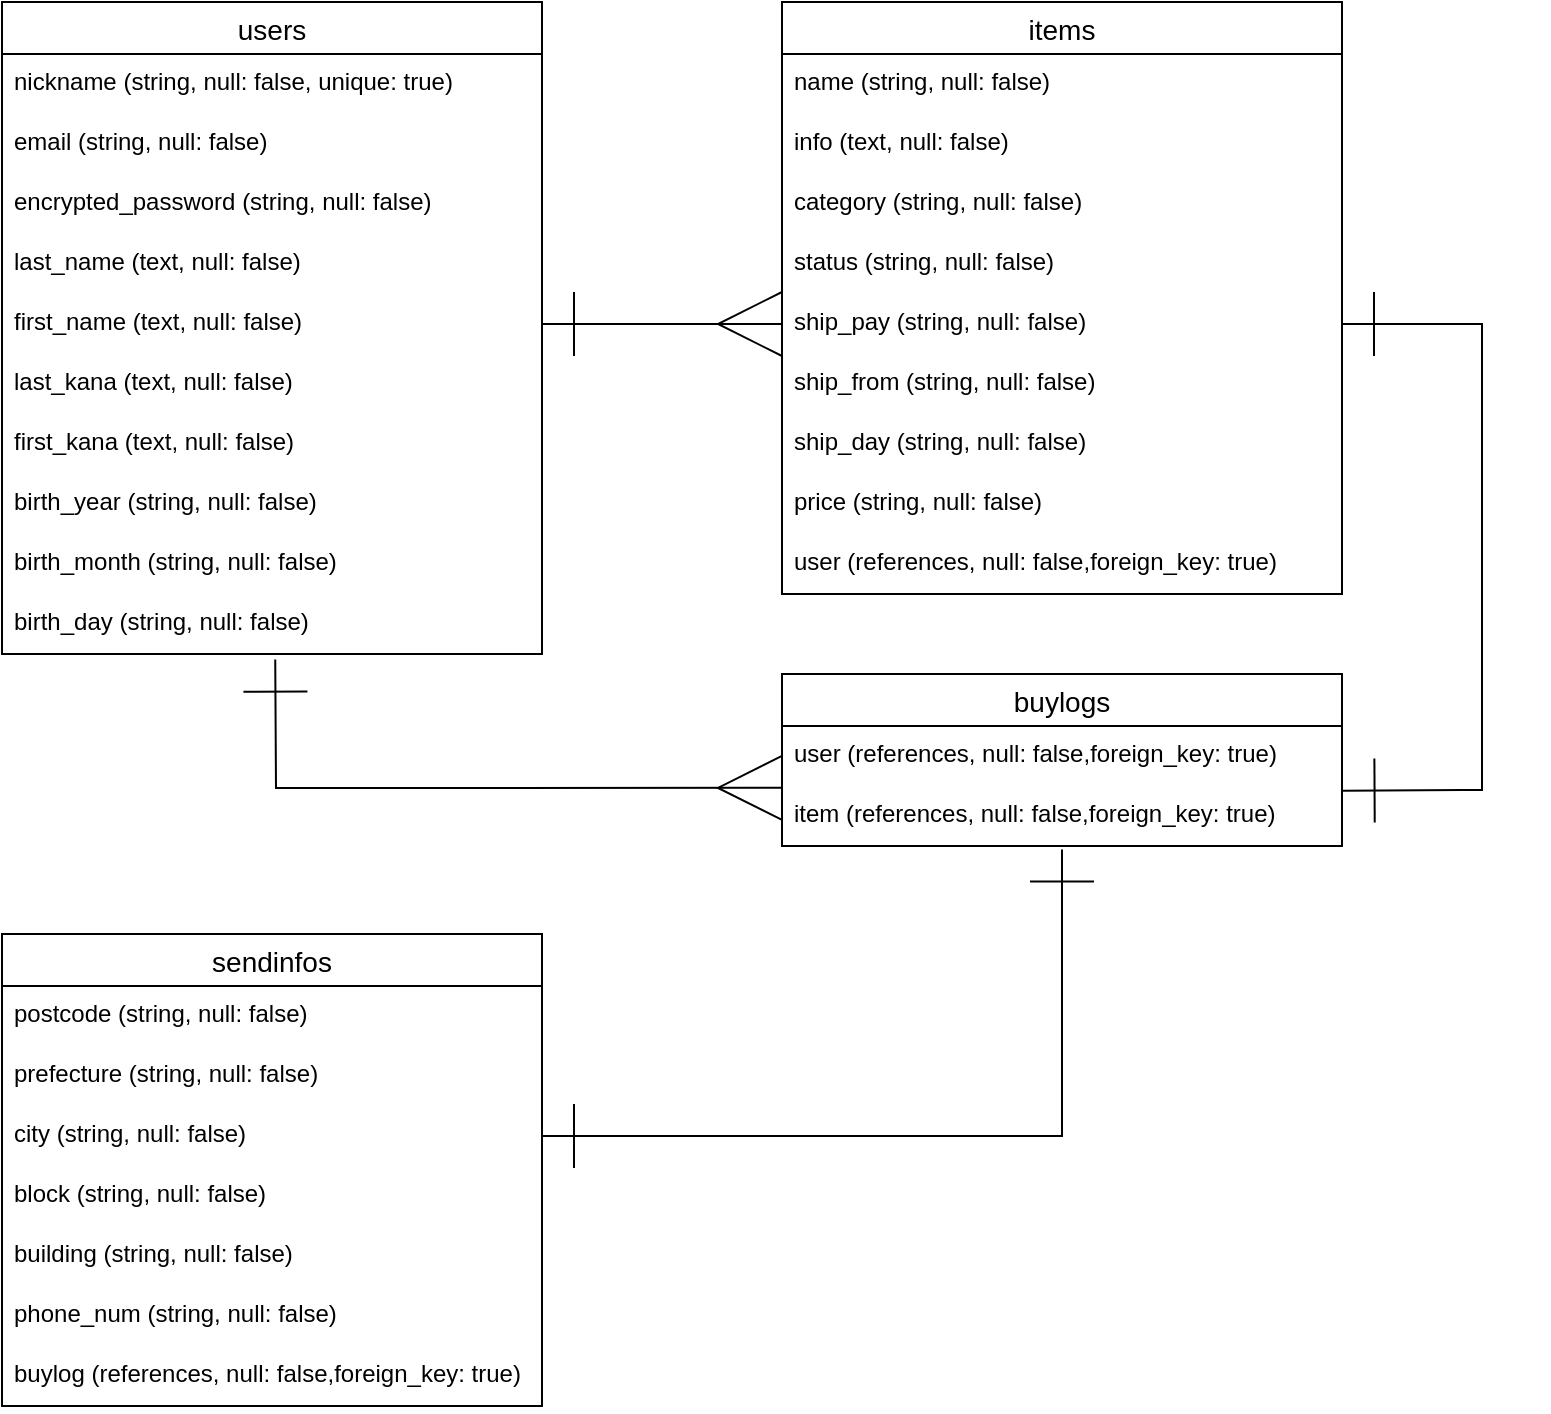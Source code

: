 <mxfile>
    <diagram id="2syeJHj-xQzmM9eQaUyl" name="ページ1">
        <mxGraphModel dx="573" dy="690" grid="1" gridSize="10" guides="1" tooltips="1" connect="1" arrows="1" fold="1" page="1" pageScale="1" pageWidth="827" pageHeight="1169" math="0" shadow="0">
            <root>
                <mxCell id="0"/>
                <mxCell id="1" parent="0"/>
                <mxCell id="45" value="users" style="swimlane;fontStyle=0;childLayout=stackLayout;horizontal=1;startSize=26;horizontalStack=0;resizeParent=1;resizeParentMax=0;resizeLast=0;collapsible=1;marginBottom=0;align=center;fontSize=14;" parent="1" vertex="1">
                    <mxGeometry x="50" y="34" width="270" height="326" as="geometry">
                        <mxRectangle x="70" y="170" width="70" height="26" as="alternateBounds"/>
                    </mxGeometry>
                </mxCell>
                <mxCell id="46" value="nickname (string, null: false, unique: true)" style="text;strokeColor=none;fillColor=none;spacingLeft=4;spacingRight=4;overflow=hidden;rotatable=0;points=[[0,0.5],[1,0.5]];portConstraint=eastwest;fontSize=12;" parent="45" vertex="1">
                    <mxGeometry y="26" width="270" height="30" as="geometry"/>
                </mxCell>
                <mxCell id="70" value="email (string, null: false)" style="text;strokeColor=none;fillColor=none;spacingLeft=4;spacingRight=4;overflow=hidden;rotatable=0;points=[[0,0.5],[1,0.5]];portConstraint=eastwest;fontSize=12;" vertex="1" parent="45">
                    <mxGeometry y="56" width="270" height="30" as="geometry"/>
                </mxCell>
                <mxCell id="71" value=" encrypted_password (string, null: false)" style="text;strokeColor=none;fillColor=none;spacingLeft=4;spacingRight=4;overflow=hidden;rotatable=0;points=[[0,0.5],[1,0.5]];portConstraint=eastwest;fontSize=12;" vertex="1" parent="45">
                    <mxGeometry y="86" width="270" height="30" as="geometry"/>
                </mxCell>
                <mxCell id="47" value="last_name (text, null: false)" style="text;strokeColor=none;fillColor=none;spacingLeft=4;spacingRight=4;overflow=hidden;rotatable=0;points=[[0,0.5],[1,0.5]];portConstraint=eastwest;fontSize=12;" parent="45" vertex="1">
                    <mxGeometry y="116" width="270" height="30" as="geometry"/>
                </mxCell>
                <mxCell id="48" value="first_name (text, null: false)" style="text;strokeColor=none;fillColor=none;spacingLeft=4;spacingRight=4;overflow=hidden;rotatable=0;points=[[0,0.5],[1,0.5]];portConstraint=eastwest;fontSize=12;" parent="45" vertex="1">
                    <mxGeometry y="146" width="270" height="30" as="geometry"/>
                </mxCell>
                <mxCell id="72" value="last_kana (text, null: false)" style="text;strokeColor=none;fillColor=none;spacingLeft=4;spacingRight=4;overflow=hidden;rotatable=0;points=[[0,0.5],[1,0.5]];portConstraint=eastwest;fontSize=12;" vertex="1" parent="45">
                    <mxGeometry y="176" width="270" height="30" as="geometry"/>
                </mxCell>
                <mxCell id="73" value="first_kana (text, null: false)" style="text;strokeColor=none;fillColor=none;spacingLeft=4;spacingRight=4;overflow=hidden;rotatable=0;points=[[0,0.5],[1,0.5]];portConstraint=eastwest;fontSize=12;" vertex="1" parent="45">
                    <mxGeometry y="206" width="270" height="30" as="geometry"/>
                </mxCell>
                <mxCell id="74" value="birth_year (string, null: false)" style="text;strokeColor=none;fillColor=none;spacingLeft=4;spacingRight=4;overflow=hidden;rotatable=0;points=[[0,0.5],[1,0.5]];portConstraint=eastwest;fontSize=12;" vertex="1" parent="45">
                    <mxGeometry y="236" width="270" height="30" as="geometry"/>
                </mxCell>
                <mxCell id="75" value="birth_month (string, null: false)" style="text;strokeColor=none;fillColor=none;spacingLeft=4;spacingRight=4;overflow=hidden;rotatable=0;points=[[0,0.5],[1,0.5]];portConstraint=eastwest;fontSize=12;" vertex="1" parent="45">
                    <mxGeometry y="266" width="270" height="30" as="geometry"/>
                </mxCell>
                <mxCell id="76" value="birth_day (string, null: false)" style="text;strokeColor=none;fillColor=none;spacingLeft=4;spacingRight=4;overflow=hidden;rotatable=0;points=[[0,0.5],[1,0.5]];portConstraint=eastwest;fontSize=12;" vertex="1" parent="45">
                    <mxGeometry y="296" width="270" height="30" as="geometry"/>
                </mxCell>
                <mxCell id="49" value="sendinfos" style="swimlane;fontStyle=0;childLayout=stackLayout;horizontal=1;startSize=26;horizontalStack=0;resizeParent=1;resizeParentMax=0;resizeLast=0;collapsible=1;marginBottom=0;align=center;fontSize=14;" parent="1" vertex="1">
                    <mxGeometry x="50" y="500" width="270" height="236" as="geometry"/>
                </mxCell>
                <mxCell id="50" value="postcode (string, null: false)" style="text;strokeColor=none;fillColor=none;spacingLeft=4;spacingRight=4;overflow=hidden;rotatable=0;points=[[0,0.5],[1,0.5]];portConstraint=eastwest;fontSize=12;" parent="49" vertex="1">
                    <mxGeometry y="26" width="270" height="30" as="geometry"/>
                </mxCell>
                <mxCell id="51" value="prefecture (string, null: false)" style="text;strokeColor=none;fillColor=none;spacingLeft=4;spacingRight=4;overflow=hidden;rotatable=0;points=[[0,0.5],[1,0.5]];portConstraint=eastwest;fontSize=12;" parent="49" vertex="1">
                    <mxGeometry y="56" width="270" height="30" as="geometry"/>
                </mxCell>
                <mxCell id="90" value="city (string, null: false)" style="text;strokeColor=none;fillColor=none;spacingLeft=4;spacingRight=4;overflow=hidden;rotatable=0;points=[[0,0.5],[1,0.5]];portConstraint=eastwest;fontSize=12;" vertex="1" parent="49">
                    <mxGeometry y="86" width="270" height="30" as="geometry"/>
                </mxCell>
                <mxCell id="89" value="block (string, null: false)" style="text;strokeColor=none;fillColor=none;spacingLeft=4;spacingRight=4;overflow=hidden;rotatable=0;points=[[0,0.5],[1,0.5]];portConstraint=eastwest;fontSize=12;" vertex="1" parent="49">
                    <mxGeometry y="116" width="270" height="30" as="geometry"/>
                </mxCell>
                <mxCell id="88" value="building (string, null: false)" style="text;strokeColor=none;fillColor=none;spacingLeft=4;spacingRight=4;overflow=hidden;rotatable=0;points=[[0,0.5],[1,0.5]];portConstraint=eastwest;fontSize=12;" vertex="1" parent="49">
                    <mxGeometry y="146" width="270" height="30" as="geometry"/>
                </mxCell>
                <mxCell id="87" value="phone_num (string, null: false)" style="text;strokeColor=none;fillColor=none;spacingLeft=4;spacingRight=4;overflow=hidden;rotatable=0;points=[[0,0.5],[1,0.5]];portConstraint=eastwest;fontSize=12;" vertex="1" parent="49">
                    <mxGeometry y="176" width="270" height="30" as="geometry"/>
                </mxCell>
                <mxCell id="124" value="buylog (references, null: false,foreign_key: true)" style="text;strokeColor=none;fillColor=none;spacingLeft=4;spacingRight=4;overflow=hidden;rotatable=0;points=[[0,0.5],[1,0.5]];portConstraint=eastwest;fontSize=12;" vertex="1" parent="49">
                    <mxGeometry y="206" width="270" height="30" as="geometry"/>
                </mxCell>
                <mxCell id="53" value="buylogs" style="swimlane;fontStyle=0;childLayout=stackLayout;horizontal=1;startSize=26;horizontalStack=0;resizeParent=1;resizeParentMax=0;resizeLast=0;collapsible=1;marginBottom=0;align=center;fontSize=14;" parent="1" vertex="1">
                    <mxGeometry x="440" y="370" width="280" height="86" as="geometry"/>
                </mxCell>
                <mxCell id="56" value="user (references, null: false,foreign_key: true)" style="text;strokeColor=none;fillColor=none;spacingLeft=4;spacingRight=4;overflow=hidden;rotatable=0;points=[[0,0.5],[1,0.5]];portConstraint=eastwest;fontSize=12;" parent="53" vertex="1">
                    <mxGeometry y="26" width="280" height="30" as="geometry"/>
                </mxCell>
                <mxCell id="86" value="item (references, null: false,foreign_key: true)" style="text;strokeColor=none;fillColor=none;spacingLeft=4;spacingRight=4;overflow=hidden;rotatable=0;points=[[0,0.5],[1,0.5]];portConstraint=eastwest;fontSize=12;" vertex="1" parent="53">
                    <mxGeometry y="56" width="280" height="30" as="geometry"/>
                </mxCell>
                <mxCell id="57" value="items" style="swimlane;fontStyle=0;childLayout=stackLayout;horizontal=1;startSize=26;horizontalStack=0;resizeParent=1;resizeParentMax=0;resizeLast=0;collapsible=1;marginBottom=0;align=center;fontSize=14;" parent="1" vertex="1">
                    <mxGeometry x="440" y="34" width="280" height="296" as="geometry"/>
                </mxCell>
                <mxCell id="58" value="name (string, null: false)" style="text;strokeColor=none;fillColor=none;spacingLeft=4;spacingRight=4;overflow=hidden;rotatable=0;points=[[0,0.5],[1,0.5]];portConstraint=eastwest;fontSize=12;" parent="57" vertex="1">
                    <mxGeometry y="26" width="280" height="30" as="geometry"/>
                </mxCell>
                <mxCell id="59" value="info (text, null: false)" style="text;strokeColor=none;fillColor=none;spacingLeft=4;spacingRight=4;overflow=hidden;rotatable=0;points=[[0,0.5],[1,0.5]];portConstraint=eastwest;fontSize=12;" parent="57" vertex="1">
                    <mxGeometry y="56" width="280" height="30" as="geometry"/>
                </mxCell>
                <mxCell id="80" value="category (string, null: false)" style="text;strokeColor=none;fillColor=none;spacingLeft=4;spacingRight=4;overflow=hidden;rotatable=0;points=[[0,0.5],[1,0.5]];portConstraint=eastwest;fontSize=12;" vertex="1" parent="57">
                    <mxGeometry y="86" width="280" height="30" as="geometry"/>
                </mxCell>
                <mxCell id="79" value="status (string, null: false)" style="text;strokeColor=none;fillColor=none;spacingLeft=4;spacingRight=4;overflow=hidden;rotatable=0;points=[[0,0.5],[1,0.5]];portConstraint=eastwest;fontSize=12;" vertex="1" parent="57">
                    <mxGeometry y="116" width="280" height="30" as="geometry"/>
                </mxCell>
                <mxCell id="81" value="ship_pay (string, null: false)" style="text;strokeColor=none;fillColor=none;spacingLeft=4;spacingRight=4;overflow=hidden;rotatable=0;points=[[0,0.5],[1,0.5]];portConstraint=eastwest;fontSize=12;" vertex="1" parent="57">
                    <mxGeometry y="146" width="280" height="30" as="geometry"/>
                </mxCell>
                <mxCell id="77" value="ship_from (string, null: false)" style="text;strokeColor=none;fillColor=none;spacingLeft=4;spacingRight=4;overflow=hidden;rotatable=0;points=[[0,0.5],[1,0.5]];portConstraint=eastwest;fontSize=12;" vertex="1" parent="57">
                    <mxGeometry y="176" width="280" height="30" as="geometry"/>
                </mxCell>
                <mxCell id="82" value="ship_day (string, null: false)" style="text;strokeColor=none;fillColor=none;spacingLeft=4;spacingRight=4;overflow=hidden;rotatable=0;points=[[0,0.5],[1,0.5]];portConstraint=eastwest;fontSize=12;" vertex="1" parent="57">
                    <mxGeometry y="206" width="280" height="30" as="geometry"/>
                </mxCell>
                <mxCell id="83" value="price (string, null: false)" style="text;strokeColor=none;fillColor=none;spacingLeft=4;spacingRight=4;overflow=hidden;rotatable=0;points=[[0,0.5],[1,0.5]];portConstraint=eastwest;fontSize=12;" vertex="1" parent="57">
                    <mxGeometry y="236" width="280" height="30" as="geometry"/>
                </mxCell>
                <mxCell id="60" value="user (references, null: false,foreign_key: true)" style="text;strokeColor=none;fillColor=none;spacingLeft=4;spacingRight=4;overflow=hidden;rotatable=0;points=[[0,0.5],[1,0.5]];portConstraint=eastwest;fontSize=12;" parent="57" vertex="1">
                    <mxGeometry y="266" width="280" height="30" as="geometry"/>
                </mxCell>
                <mxCell id="95" value="" style="endArrow=ERmany;html=1;rounded=0;endFill=0;startSize=30;startArrow=ERone;startFill=0;endSize=30;exitX=1;exitY=0.5;exitDx=0;exitDy=0;entryX=0;entryY=0.5;entryDx=0;entryDy=0;" edge="1" parent="1" source="48" target="81">
                    <mxGeometry relative="1" as="geometry">
                        <mxPoint x="340" y="202" as="sourcePoint"/>
                        <mxPoint x="500" y="190" as="targetPoint"/>
                    </mxGeometry>
                </mxCell>
                <mxCell id="119" value="" style="endArrow=ERmany;html=1;rounded=0;entryX=0;entryY=0.031;entryDx=0;entryDy=0;entryPerimeter=0;endFill=0;startSize=30;startArrow=ERone;startFill=0;endSize=30;exitX=0.506;exitY=1.093;exitDx=0;exitDy=0;exitPerimeter=0;" edge="1" parent="1" source="76" target="86">
                    <mxGeometry relative="1" as="geometry">
                        <mxPoint x="-18.08" y="430" as="sourcePoint"/>
                        <mxPoint x="290.0" y="432.2" as="targetPoint"/>
                        <Array as="points">
                            <mxPoint x="187" y="427"/>
                            <mxPoint x="260" y="427"/>
                        </Array>
                    </mxGeometry>
                </mxCell>
                <mxCell id="120" value="" style="endArrow=ERone;html=1;rounded=0;endFill=0;startSize=30;startArrow=ERone;startFill=0;endSize=30;entryX=1.001;entryY=1.078;entryDx=0;entryDy=0;entryPerimeter=0;sourcePerimeterSpacing=0;exitX=1;exitY=0.5;exitDx=0;exitDy=0;" edge="1" parent="1" source="81" target="56">
                    <mxGeometry relative="1" as="geometry">
                        <mxPoint x="780" y="140" as="sourcePoint"/>
                        <mxPoint x="460" y="440" as="targetPoint"/>
                        <Array as="points">
                            <mxPoint x="780" y="195"/>
                            <mxPoint x="790" y="195"/>
                            <mxPoint x="790" y="428"/>
                            <mxPoint x="780" y="428"/>
                        </Array>
                    </mxGeometry>
                </mxCell>
                <mxCell id="122" value="" style="endArrow=ERone;html=1;rounded=0;entryX=0.5;entryY=1.06;entryDx=0;entryDy=0;entryPerimeter=0;endFill=0;startSize=30;startArrow=ERone;startFill=0;endSize=30;exitX=1;exitY=0.5;exitDx=0;exitDy=0;" edge="1" parent="1" source="90" target="86">
                    <mxGeometry relative="1" as="geometry">
                        <mxPoint x="290" y="599" as="sourcePoint"/>
                        <mxPoint x="439.04" y="599.41" as="targetPoint"/>
                        <Array as="points">
                            <mxPoint x="580" y="601"/>
                        </Array>
                    </mxGeometry>
                </mxCell>
            </root>
        </mxGraphModel>
    </diagram>
</mxfile>